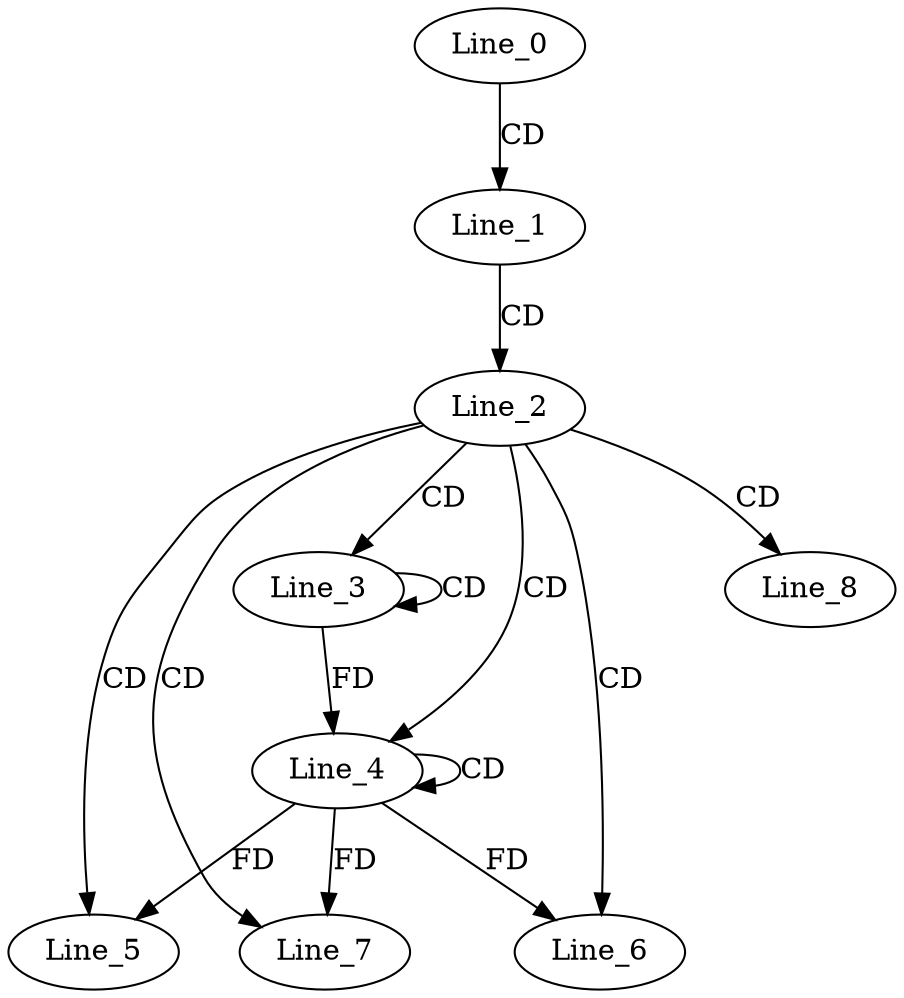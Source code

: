 digraph G {
  Line_0;
  Line_1;
  Line_2;
  Line_3;
  Line_3;
  Line_4;
  Line_4;
  Line_5;
  Line_5;
  Line_6;
  Line_7;
  Line_8;
  Line_0 -> Line_1 [ label="CD" ];
  Line_1 -> Line_2 [ label="CD" ];
  Line_2 -> Line_3 [ label="CD" ];
  Line_3 -> Line_3 [ label="CD" ];
  Line_2 -> Line_4 [ label="CD" ];
  Line_4 -> Line_4 [ label="CD" ];
  Line_3 -> Line_4 [ label="FD" ];
  Line_2 -> Line_5 [ label="CD" ];
  Line_4 -> Line_5 [ label="FD" ];
  Line_2 -> Line_6 [ label="CD" ];
  Line_4 -> Line_6 [ label="FD" ];
  Line_2 -> Line_7 [ label="CD" ];
  Line_4 -> Line_7 [ label="FD" ];
  Line_2 -> Line_8 [ label="CD" ];
}
